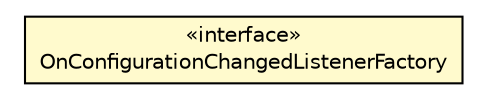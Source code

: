 #!/usr/local/bin/dot
#
# Class diagram 
# Generated by UMLGraph version R5_6-24-gf6e263 (http://www.umlgraph.org/)
#

digraph G {
	edge [fontname="Helvetica",fontsize=10,labelfontname="Helvetica",labelfontsize=10];
	node [fontname="Helvetica",fontsize=10,shape=plaintext];
	nodesep=0.25;
	ranksep=0.5;
	// org.universAAL.ucc.configuration.model.interfaces.OnConfigurationChangedListenerFactory
	c6089325 [label=<<table title="org.universAAL.ucc.configuration.model.interfaces.OnConfigurationChangedListenerFactory" border="0" cellborder="1" cellspacing="0" cellpadding="2" port="p" bgcolor="lemonChiffon" href="./OnConfigurationChangedListenerFactory.html">
		<tr><td><table border="0" cellspacing="0" cellpadding="1">
<tr><td align="center" balign="center"> &#171;interface&#187; </td></tr>
<tr><td align="center" balign="center"> OnConfigurationChangedListenerFactory </td></tr>
		</table></td></tr>
		</table>>, URL="./OnConfigurationChangedListenerFactory.html", fontname="Helvetica", fontcolor="black", fontsize=10.0];
}


